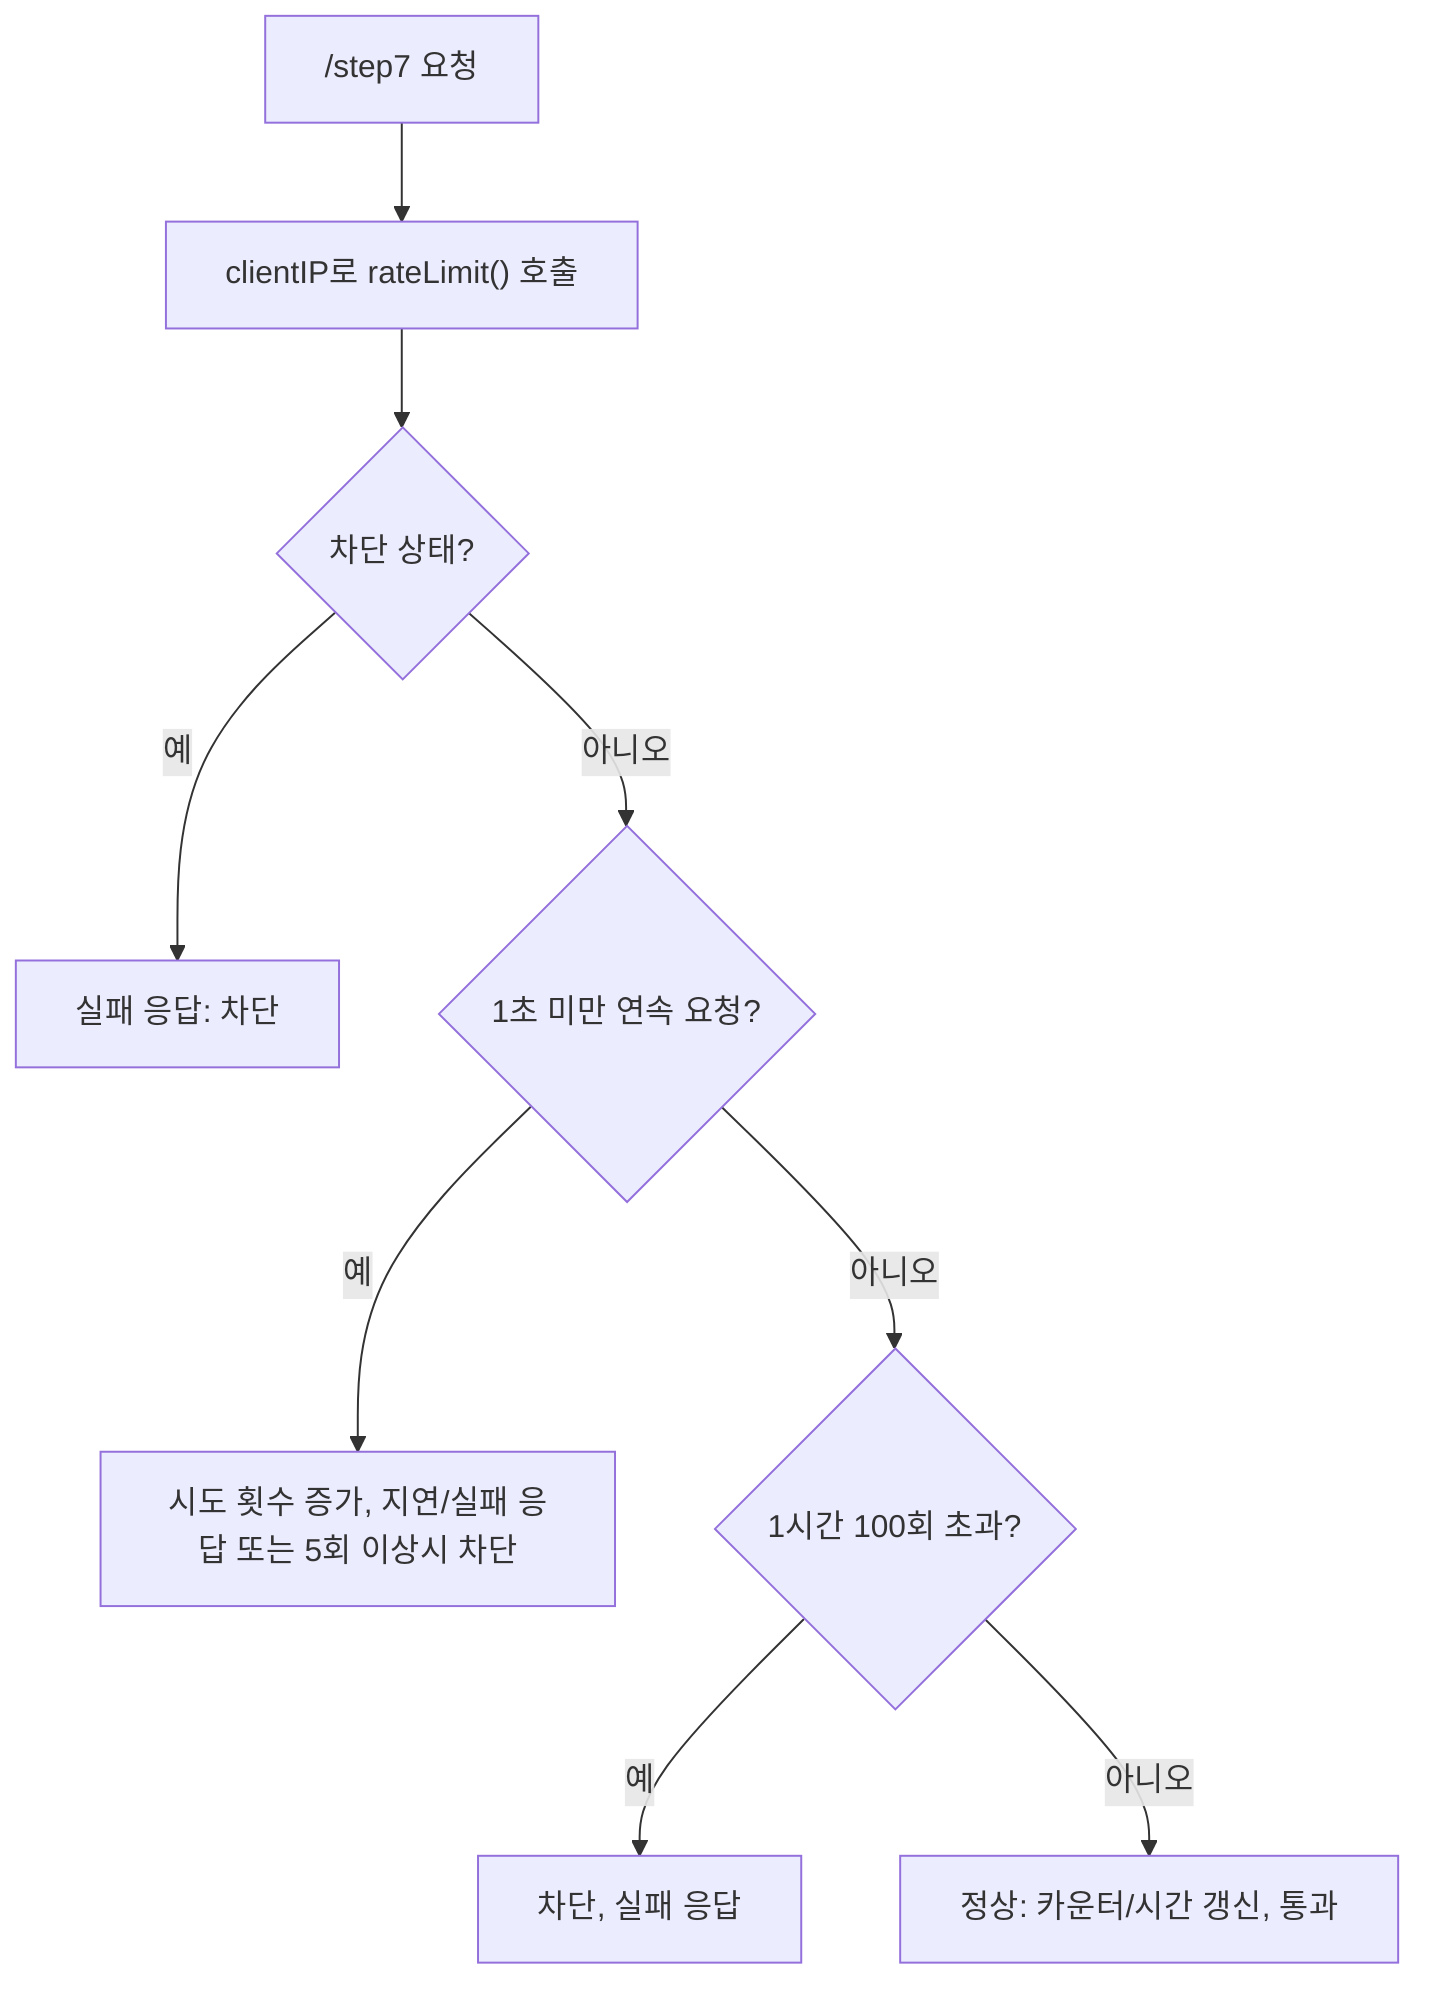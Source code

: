 flowchart TD
  A["/step7 요청"] --> B["clientIP로 rateLimit() 호출"]
  B --> C{"차단 상태?"}
  C -- 예 --> D["실패 응답: 차단"]
  C -- 아니오 --> E{"1초 미만 연속 요청?"}
  E -- 예 --> F["시도 횟수 증가, 지연/실패 응답 또는 5회 이상시 차단"]
  E -- 아니오 --> G{"1시간 100회 초과?"}
  G -- 예 --> H["차단, 실패 응답"]
  G -- 아니오 --> I["정상: 카운터/시간 갱신, 통과"]